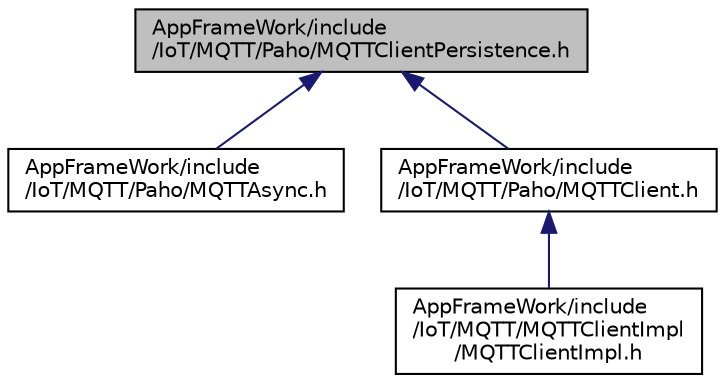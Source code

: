 digraph "AppFrameWork/include/IoT/MQTT/Paho/MQTTClientPersistence.h"
{
 // LATEX_PDF_SIZE
  edge [fontname="Helvetica",fontsize="10",labelfontname="Helvetica",labelfontsize="10"];
  node [fontname="Helvetica",fontsize="10",shape=record];
  Node1 [label="AppFrameWork/include\l/IoT/MQTT/Paho/MQTTClientPersistence.h",height=0.2,width=0.4,color="black", fillcolor="grey75", style="filled", fontcolor="black",tooltip="This structure represents a persistent data store, used to store outbound and inbound messages,..."];
  Node1 -> Node2 [dir="back",color="midnightblue",fontsize="10",style="solid"];
  Node2 [label="AppFrameWork/include\l/IoT/MQTT/Paho/MQTTAsync.h",height=0.2,width=0.4,color="black", fillcolor="white", style="filled",URL="$MQTTAsync_8h.html",tooltip=" "];
  Node1 -> Node3 [dir="back",color="midnightblue",fontsize="10",style="solid"];
  Node3 [label="AppFrameWork/include\l/IoT/MQTT/Paho/MQTTClient.h",height=0.2,width=0.4,color="black", fillcolor="white", style="filled",URL="$Paho_2MQTTClient_8h.html",tooltip=" "];
  Node3 -> Node4 [dir="back",color="midnightblue",fontsize="10",style="solid"];
  Node4 [label="AppFrameWork/include\l/IoT/MQTT/MQTTClientImpl\l/MQTTClientImpl.h",height=0.2,width=0.4,color="black", fillcolor="white", style="filled",URL="$MQTTClientImpl_8h.html",tooltip=" "];
}
